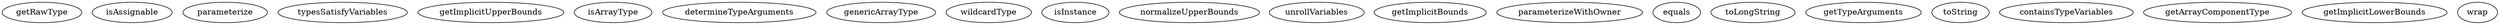 digraph G {
getRawType;
isAssignable;
parameterize;
typesSatisfyVariables;
getImplicitUpperBounds;
isArrayType;
determineTypeArguments;
genericArrayType;
wildcardType;
isInstance;
normalizeUpperBounds;
unrollVariables;
getImplicitBounds;
parameterizeWithOwner;
equals;
toLongString;
getTypeArguments;
toString;
containsTypeVariables;
getArrayComponentType;
getImplicitLowerBounds;
wrap;
}